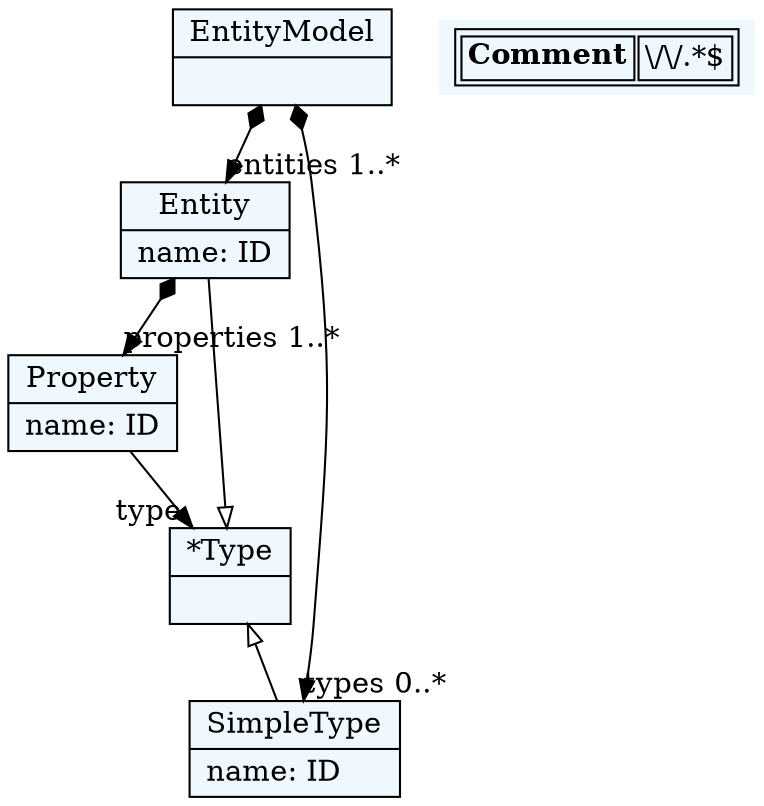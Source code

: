 
    digraph textX {
    fontname = "Bitstream Vera Sans"
    fontsize = 8
    node[
        shape=record,
        style=filled,
        fillcolor=aliceblue
    ]
    nodesep = 0.3
    edge[dir=black,arrowtail=empty]


1728645353504[ label="{EntityModel|}"]

1728645362000[ label="{Entity|name: ID\l}"]

1728645365776[ label="{Property|name: ID\l}"]

1728645368608[ label="{*Type|}"]

1728645316688[ label="{SimpleType|name: ID\l}"]



1728645353504 -> 1728645316688[arrowtail=diamond, dir=both, headlabel="types 0..*"]
1728645353504 -> 1728645362000[arrowtail=diamond, dir=both, headlabel="entities 1..*"]
1728645362000 -> 1728645365776[arrowtail=diamond, dir=both, headlabel="properties 1..*"]
1728645365776 -> 1728645368608[headlabel="type "]
1728645368608 -> 1728645316688 [dir=back]
1728645368608 -> 1728645362000 [dir=back]
match_rules [ shape=plaintext, label=< <table>
	<tr>
		<td><b>Comment</b></td><td>\/\/.*$</td>
	</tr>
</table> >]


}
